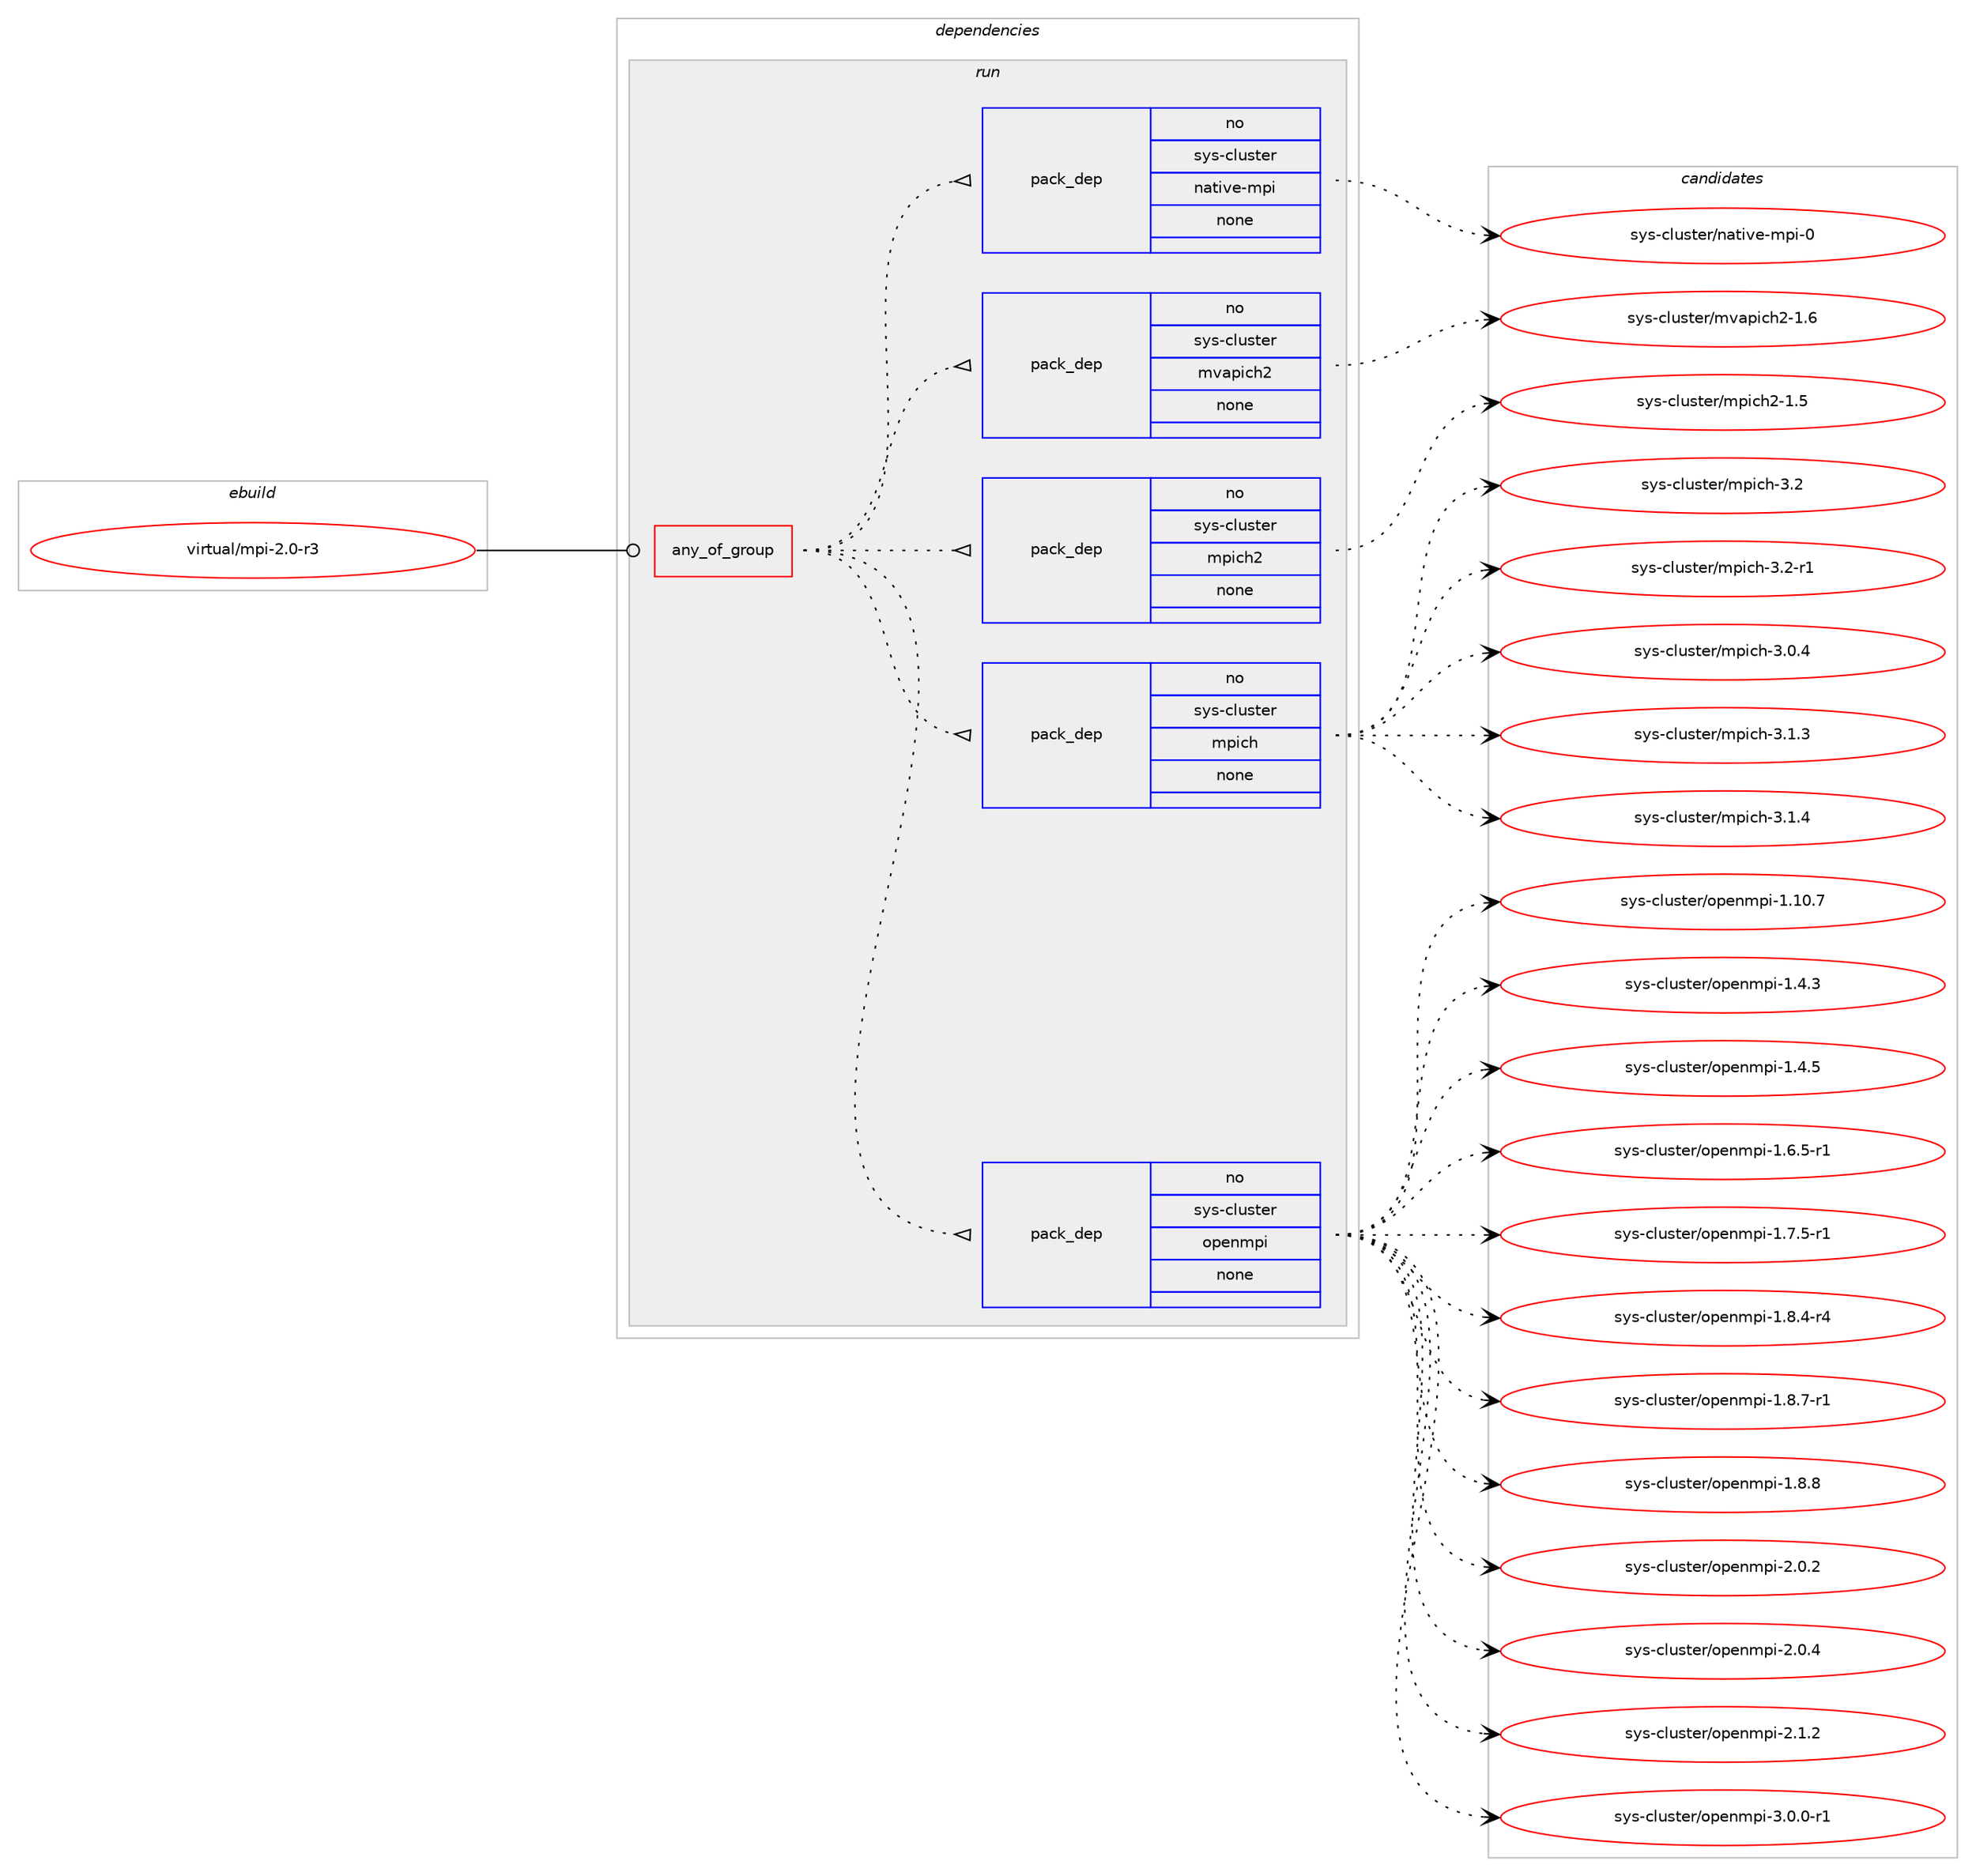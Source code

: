 digraph prolog {

# *************
# Graph options
# *************

newrank=true;
concentrate=true;
compound=true;
graph [rankdir=LR,fontname=Helvetica,fontsize=10,ranksep=1.5];#, ranksep=2.5, nodesep=0.2];
edge  [arrowhead=vee];
node  [fontname=Helvetica,fontsize=10];

# **********
# The ebuild
# **********

subgraph cluster_leftcol {
color=gray;
rank=same;
label=<<i>ebuild</i>>;
id [label="virtual/mpi-2.0-r3", color=red, width=4, href="../virtual/mpi-2.0-r3.svg"];
}

# ****************
# The dependencies
# ****************

subgraph cluster_midcol {
color=gray;
label=<<i>dependencies</i>>;
subgraph cluster_compile {
fillcolor="#eeeeee";
style=filled;
label=<<i>compile</i>>;
}
subgraph cluster_compileandrun {
fillcolor="#eeeeee";
style=filled;
label=<<i>compile and run</i>>;
}
subgraph cluster_run {
fillcolor="#eeeeee";
style=filled;
label=<<i>run</i>>;
subgraph any61 {
dependency7285 [label=<<TABLE BORDER="0" CELLBORDER="1" CELLSPACING="0" CELLPADDING="4"><TR><TD CELLPADDING="10">any_of_group</TD></TR></TABLE>>, shape=none, color=red];subgraph pack6411 {
dependency7286 [label=<<TABLE BORDER="0" CELLBORDER="1" CELLSPACING="0" CELLPADDING="4" WIDTH="220"><TR><TD ROWSPAN="6" CELLPADDING="30">pack_dep</TD></TR><TR><TD WIDTH="110">no</TD></TR><TR><TD>sys-cluster</TD></TR><TR><TD>openmpi</TD></TR><TR><TD>none</TD></TR><TR><TD></TD></TR></TABLE>>, shape=none, color=blue];
}
dependency7285:e -> dependency7286:w [weight=20,style="dotted",arrowhead="oinv"];
subgraph pack6412 {
dependency7287 [label=<<TABLE BORDER="0" CELLBORDER="1" CELLSPACING="0" CELLPADDING="4" WIDTH="220"><TR><TD ROWSPAN="6" CELLPADDING="30">pack_dep</TD></TR><TR><TD WIDTH="110">no</TD></TR><TR><TD>sys-cluster</TD></TR><TR><TD>mpich</TD></TR><TR><TD>none</TD></TR><TR><TD></TD></TR></TABLE>>, shape=none, color=blue];
}
dependency7285:e -> dependency7287:w [weight=20,style="dotted",arrowhead="oinv"];
subgraph pack6413 {
dependency7288 [label=<<TABLE BORDER="0" CELLBORDER="1" CELLSPACING="0" CELLPADDING="4" WIDTH="220"><TR><TD ROWSPAN="6" CELLPADDING="30">pack_dep</TD></TR><TR><TD WIDTH="110">no</TD></TR><TR><TD>sys-cluster</TD></TR><TR><TD>mpich2</TD></TR><TR><TD>none</TD></TR><TR><TD></TD></TR></TABLE>>, shape=none, color=blue];
}
dependency7285:e -> dependency7288:w [weight=20,style="dotted",arrowhead="oinv"];
subgraph pack6414 {
dependency7289 [label=<<TABLE BORDER="0" CELLBORDER="1" CELLSPACING="0" CELLPADDING="4" WIDTH="220"><TR><TD ROWSPAN="6" CELLPADDING="30">pack_dep</TD></TR><TR><TD WIDTH="110">no</TD></TR><TR><TD>sys-cluster</TD></TR><TR><TD>mvapich2</TD></TR><TR><TD>none</TD></TR><TR><TD></TD></TR></TABLE>>, shape=none, color=blue];
}
dependency7285:e -> dependency7289:w [weight=20,style="dotted",arrowhead="oinv"];
subgraph pack6415 {
dependency7290 [label=<<TABLE BORDER="0" CELLBORDER="1" CELLSPACING="0" CELLPADDING="4" WIDTH="220"><TR><TD ROWSPAN="6" CELLPADDING="30">pack_dep</TD></TR><TR><TD WIDTH="110">no</TD></TR><TR><TD>sys-cluster</TD></TR><TR><TD>native-mpi</TD></TR><TR><TD>none</TD></TR><TR><TD></TD></TR></TABLE>>, shape=none, color=blue];
}
dependency7285:e -> dependency7290:w [weight=20,style="dotted",arrowhead="oinv"];
}
id:e -> dependency7285:w [weight=20,style="solid",arrowhead="odot"];
}
}

# **************
# The candidates
# **************

subgraph cluster_choices {
rank=same;
color=gray;
label=<<i>candidates</i>>;

subgraph choice6411 {
color=black;
nodesep=1;
choice11512111545991081171151161011144711111210111010911210545494649484655 [label="sys-cluster/openmpi-1.10.7", color=red, width=4,href="../sys-cluster/openmpi-1.10.7.svg"];
choice115121115459910811711511610111447111112101110109112105454946524651 [label="sys-cluster/openmpi-1.4.3", color=red, width=4,href="../sys-cluster/openmpi-1.4.3.svg"];
choice115121115459910811711511610111447111112101110109112105454946524653 [label="sys-cluster/openmpi-1.4.5", color=red, width=4,href="../sys-cluster/openmpi-1.4.5.svg"];
choice1151211154599108117115116101114471111121011101091121054549465446534511449 [label="sys-cluster/openmpi-1.6.5-r1", color=red, width=4,href="../sys-cluster/openmpi-1.6.5-r1.svg"];
choice1151211154599108117115116101114471111121011101091121054549465546534511449 [label="sys-cluster/openmpi-1.7.5-r1", color=red, width=4,href="../sys-cluster/openmpi-1.7.5-r1.svg"];
choice1151211154599108117115116101114471111121011101091121054549465646524511452 [label="sys-cluster/openmpi-1.8.4-r4", color=red, width=4,href="../sys-cluster/openmpi-1.8.4-r4.svg"];
choice1151211154599108117115116101114471111121011101091121054549465646554511449 [label="sys-cluster/openmpi-1.8.7-r1", color=red, width=4,href="../sys-cluster/openmpi-1.8.7-r1.svg"];
choice115121115459910811711511610111447111112101110109112105454946564656 [label="sys-cluster/openmpi-1.8.8", color=red, width=4,href="../sys-cluster/openmpi-1.8.8.svg"];
choice115121115459910811711511610111447111112101110109112105455046484650 [label="sys-cluster/openmpi-2.0.2", color=red, width=4,href="../sys-cluster/openmpi-2.0.2.svg"];
choice115121115459910811711511610111447111112101110109112105455046484652 [label="sys-cluster/openmpi-2.0.4", color=red, width=4,href="../sys-cluster/openmpi-2.0.4.svg"];
choice115121115459910811711511610111447111112101110109112105455046494650 [label="sys-cluster/openmpi-2.1.2", color=red, width=4,href="../sys-cluster/openmpi-2.1.2.svg"];
choice1151211154599108117115116101114471111121011101091121054551464846484511449 [label="sys-cluster/openmpi-3.0.0-r1", color=red, width=4,href="../sys-cluster/openmpi-3.0.0-r1.svg"];
dependency7286:e -> choice11512111545991081171151161011144711111210111010911210545494649484655:w [style=dotted,weight="100"];
dependency7286:e -> choice115121115459910811711511610111447111112101110109112105454946524651:w [style=dotted,weight="100"];
dependency7286:e -> choice115121115459910811711511610111447111112101110109112105454946524653:w [style=dotted,weight="100"];
dependency7286:e -> choice1151211154599108117115116101114471111121011101091121054549465446534511449:w [style=dotted,weight="100"];
dependency7286:e -> choice1151211154599108117115116101114471111121011101091121054549465546534511449:w [style=dotted,weight="100"];
dependency7286:e -> choice1151211154599108117115116101114471111121011101091121054549465646524511452:w [style=dotted,weight="100"];
dependency7286:e -> choice1151211154599108117115116101114471111121011101091121054549465646554511449:w [style=dotted,weight="100"];
dependency7286:e -> choice115121115459910811711511610111447111112101110109112105454946564656:w [style=dotted,weight="100"];
dependency7286:e -> choice115121115459910811711511610111447111112101110109112105455046484650:w [style=dotted,weight="100"];
dependency7286:e -> choice115121115459910811711511610111447111112101110109112105455046484652:w [style=dotted,weight="100"];
dependency7286:e -> choice115121115459910811711511610111447111112101110109112105455046494650:w [style=dotted,weight="100"];
dependency7286:e -> choice1151211154599108117115116101114471111121011101091121054551464846484511449:w [style=dotted,weight="100"];
}
subgraph choice6412 {
color=black;
nodesep=1;
choice11512111545991081171151161011144710911210599104455146484652 [label="sys-cluster/mpich-3.0.4", color=red, width=4,href="../sys-cluster/mpich-3.0.4.svg"];
choice11512111545991081171151161011144710911210599104455146494651 [label="sys-cluster/mpich-3.1.3", color=red, width=4,href="../sys-cluster/mpich-3.1.3.svg"];
choice11512111545991081171151161011144710911210599104455146494652 [label="sys-cluster/mpich-3.1.4", color=red, width=4,href="../sys-cluster/mpich-3.1.4.svg"];
choice1151211154599108117115116101114471091121059910445514650 [label="sys-cluster/mpich-3.2", color=red, width=4,href="../sys-cluster/mpich-3.2.svg"];
choice11512111545991081171151161011144710911210599104455146504511449 [label="sys-cluster/mpich-3.2-r1", color=red, width=4,href="../sys-cluster/mpich-3.2-r1.svg"];
dependency7287:e -> choice11512111545991081171151161011144710911210599104455146484652:w [style=dotted,weight="100"];
dependency7287:e -> choice11512111545991081171151161011144710911210599104455146494651:w [style=dotted,weight="100"];
dependency7287:e -> choice11512111545991081171151161011144710911210599104455146494652:w [style=dotted,weight="100"];
dependency7287:e -> choice1151211154599108117115116101114471091121059910445514650:w [style=dotted,weight="100"];
dependency7287:e -> choice11512111545991081171151161011144710911210599104455146504511449:w [style=dotted,weight="100"];
}
subgraph choice6413 {
color=black;
nodesep=1;
choice115121115459910811711511610111447109112105991045045494653 [label="sys-cluster/mpich2-1.5", color=red, width=4,href="../sys-cluster/mpich2-1.5.svg"];
dependency7288:e -> choice115121115459910811711511610111447109112105991045045494653:w [style=dotted,weight="100"];
}
subgraph choice6414 {
color=black;
nodesep=1;
choice11512111545991081171151161011144710911897112105991045045494654 [label="sys-cluster/mvapich2-1.6", color=red, width=4,href="../sys-cluster/mvapich2-1.6.svg"];
dependency7289:e -> choice11512111545991081171151161011144710911897112105991045045494654:w [style=dotted,weight="100"];
}
subgraph choice6415 {
color=black;
nodesep=1;
choice11512111545991081171151161011144711097116105118101451091121054548 [label="sys-cluster/native-mpi-0", color=red, width=4,href="../sys-cluster/native-mpi-0.svg"];
dependency7290:e -> choice11512111545991081171151161011144711097116105118101451091121054548:w [style=dotted,weight="100"];
}
}

}
